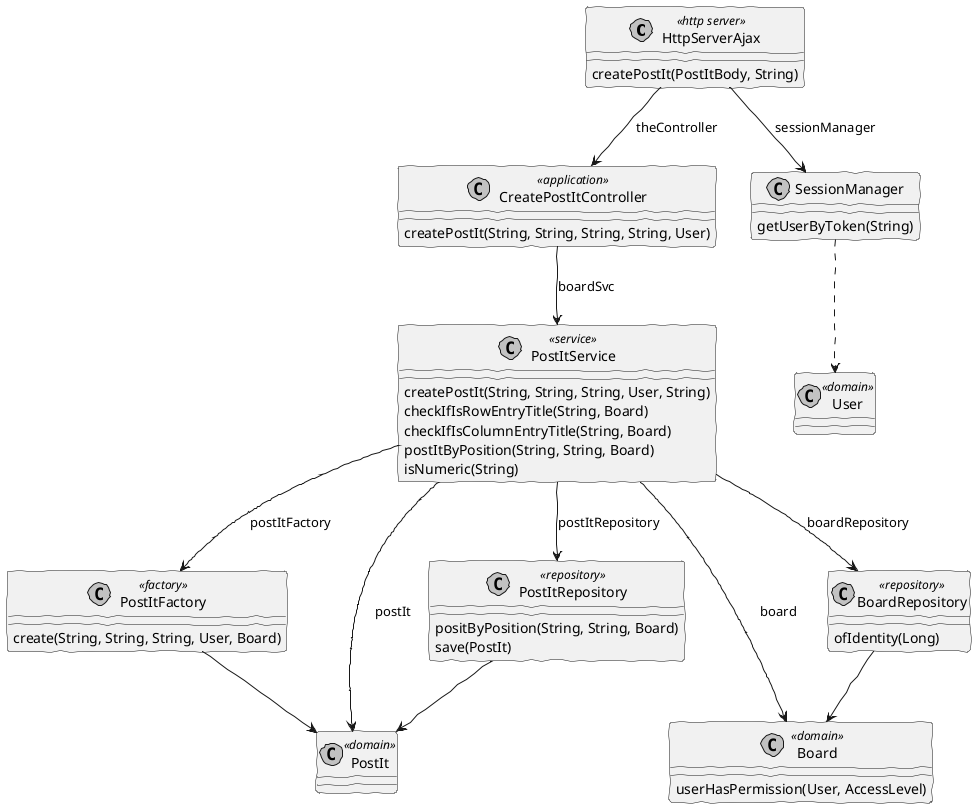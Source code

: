 @startuml
'http://plantuml.com/skinparam.html
skinparam handwritten true
skinparam monochrome true
skinparam packageStyle rect
skinparam defaultFontName FG Virgil
skinparam shadowing false


class HttpServerAjax <<http server>>
class CreatePostItController <<application>>
class SessionManager
class PostItService <<service>>
class PostItFactory <<factory>>
class PostItRepository <<repository>>
class BoardRepository <<repository>>
class PostIt <<domain>>
class User <<domain>>
class Board <<domain>>


HttpServerAjax --> CreatePostItController: theController
HttpServerAjax --> SessionManager: sessionManager
SessionManager ..> User
CreatePostItController --> PostItService: boardSvc
PostItService --> PostItFactory: postItFactory
PostItService --> PostItRepository: postItRepository
PostItService --> BoardRepository: boardRepository
PostItFactory --> PostIt
PostItRepository --> PostIt
BoardRepository --> Board
PostItService --> PostIt: postIt
PostItService --> Board: board



HttpServerAjax : createPostIt(PostItBody, String)
SessionManager : getUserByToken(String)
CreatePostItController : createPostIt(String, String, String, String, User)
PostItService : createPostIt(String, String, String, User, String)
PostItService : checkIfIsRowEntryTitle(String, Board)
PostItService : checkIfIsColumnEntryTitle(String, Board)
PostItService : postItByPosition(String, String, Board)
PostItService : isNumeric(String)
PostItFactory : create(String, String, String, User, Board)
Board : userHasPermission(User, AccessLevel)
PostItRepository : positByPosition(String, String, Board)
PostItRepository : save(PostIt)
BoardRepository : ofIdentity(Long)


@enduml